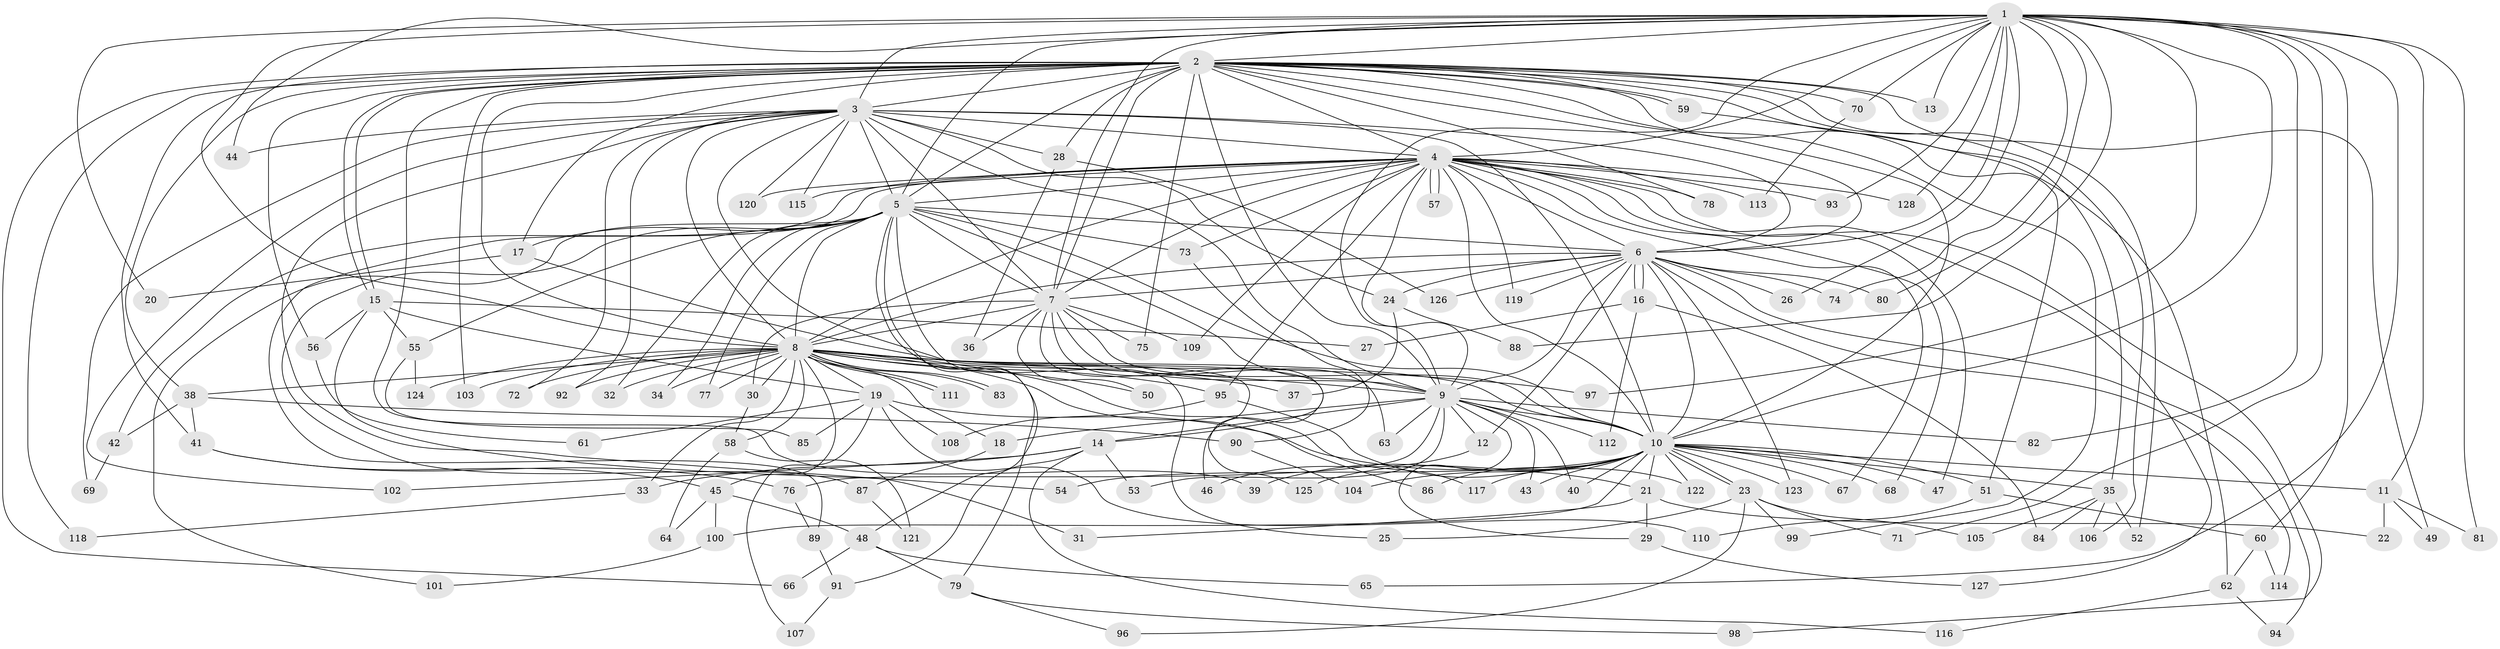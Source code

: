 // coarse degree distribution, {26: 0.018518518518518517, 31: 0.018518518518518517, 21: 0.009259259259259259, 27: 0.009259259259259259, 20: 0.027777777777777776, 19: 0.009259259259259259, 5: 0.05555555555555555, 3: 0.12037037037037036, 2: 0.6203703703703703, 9: 0.009259259259259259, 4: 0.08333333333333333, 8: 0.009259259259259259, 7: 0.009259259259259259}
// Generated by graph-tools (version 1.1) at 2025/51/02/27/25 19:51:52]
// undirected, 128 vertices, 281 edges
graph export_dot {
graph [start="1"]
  node [color=gray90,style=filled];
  1;
  2;
  3;
  4;
  5;
  6;
  7;
  8;
  9;
  10;
  11;
  12;
  13;
  14;
  15;
  16;
  17;
  18;
  19;
  20;
  21;
  22;
  23;
  24;
  25;
  26;
  27;
  28;
  29;
  30;
  31;
  32;
  33;
  34;
  35;
  36;
  37;
  38;
  39;
  40;
  41;
  42;
  43;
  44;
  45;
  46;
  47;
  48;
  49;
  50;
  51;
  52;
  53;
  54;
  55;
  56;
  57;
  58;
  59;
  60;
  61;
  62;
  63;
  64;
  65;
  66;
  67;
  68;
  69;
  70;
  71;
  72;
  73;
  74;
  75;
  76;
  77;
  78;
  79;
  80;
  81;
  82;
  83;
  84;
  85;
  86;
  87;
  88;
  89;
  90;
  91;
  92;
  93;
  94;
  95;
  96;
  97;
  98;
  99;
  100;
  101;
  102;
  103;
  104;
  105;
  106;
  107;
  108;
  109;
  110;
  111;
  112;
  113;
  114;
  115;
  116;
  117;
  118;
  119;
  120;
  121;
  122;
  123;
  124;
  125;
  126;
  127;
  128;
  1 -- 2;
  1 -- 3;
  1 -- 4;
  1 -- 5;
  1 -- 6;
  1 -- 7;
  1 -- 8;
  1 -- 9;
  1 -- 10;
  1 -- 11;
  1 -- 13;
  1 -- 20;
  1 -- 26;
  1 -- 44;
  1 -- 60;
  1 -- 65;
  1 -- 70;
  1 -- 71;
  1 -- 74;
  1 -- 80;
  1 -- 81;
  1 -- 82;
  1 -- 88;
  1 -- 93;
  1 -- 97;
  1 -- 128;
  2 -- 3;
  2 -- 4;
  2 -- 5;
  2 -- 6;
  2 -- 7;
  2 -- 8;
  2 -- 9;
  2 -- 10;
  2 -- 13;
  2 -- 15;
  2 -- 15;
  2 -- 17;
  2 -- 28;
  2 -- 35;
  2 -- 38;
  2 -- 39;
  2 -- 41;
  2 -- 49;
  2 -- 51;
  2 -- 52;
  2 -- 56;
  2 -- 59;
  2 -- 59;
  2 -- 66;
  2 -- 70;
  2 -- 75;
  2 -- 78;
  2 -- 99;
  2 -- 103;
  2 -- 106;
  2 -- 118;
  3 -- 4;
  3 -- 5;
  3 -- 6;
  3 -- 7;
  3 -- 8;
  3 -- 9;
  3 -- 10;
  3 -- 24;
  3 -- 28;
  3 -- 44;
  3 -- 46;
  3 -- 54;
  3 -- 69;
  3 -- 72;
  3 -- 92;
  3 -- 102;
  3 -- 115;
  3 -- 120;
  4 -- 5;
  4 -- 6;
  4 -- 7;
  4 -- 8;
  4 -- 9;
  4 -- 10;
  4 -- 42;
  4 -- 47;
  4 -- 57;
  4 -- 57;
  4 -- 67;
  4 -- 68;
  4 -- 73;
  4 -- 78;
  4 -- 89;
  4 -- 93;
  4 -- 95;
  4 -- 98;
  4 -- 109;
  4 -- 113;
  4 -- 115;
  4 -- 119;
  4 -- 120;
  4 -- 127;
  4 -- 128;
  5 -- 6;
  5 -- 7;
  5 -- 8;
  5 -- 9;
  5 -- 10;
  5 -- 17;
  5 -- 25;
  5 -- 32;
  5 -- 34;
  5 -- 48;
  5 -- 55;
  5 -- 73;
  5 -- 77;
  5 -- 79;
  5 -- 87;
  5 -- 101;
  6 -- 7;
  6 -- 8;
  6 -- 9;
  6 -- 10;
  6 -- 12;
  6 -- 16;
  6 -- 16;
  6 -- 24;
  6 -- 26;
  6 -- 74;
  6 -- 80;
  6 -- 94;
  6 -- 114;
  6 -- 119;
  6 -- 123;
  6 -- 126;
  7 -- 8;
  7 -- 9;
  7 -- 10;
  7 -- 14;
  7 -- 30;
  7 -- 36;
  7 -- 50;
  7 -- 63;
  7 -- 75;
  7 -- 109;
  8 -- 9;
  8 -- 10;
  8 -- 18;
  8 -- 19;
  8 -- 30;
  8 -- 32;
  8 -- 33;
  8 -- 34;
  8 -- 37;
  8 -- 38;
  8 -- 45;
  8 -- 50;
  8 -- 58;
  8 -- 72;
  8 -- 77;
  8 -- 83;
  8 -- 83;
  8 -- 86;
  8 -- 92;
  8 -- 95;
  8 -- 97;
  8 -- 103;
  8 -- 111;
  8 -- 111;
  8 -- 117;
  8 -- 124;
  9 -- 10;
  9 -- 12;
  9 -- 14;
  9 -- 18;
  9 -- 29;
  9 -- 40;
  9 -- 43;
  9 -- 53;
  9 -- 63;
  9 -- 76;
  9 -- 82;
  9 -- 112;
  10 -- 11;
  10 -- 21;
  10 -- 23;
  10 -- 23;
  10 -- 35;
  10 -- 39;
  10 -- 40;
  10 -- 43;
  10 -- 47;
  10 -- 51;
  10 -- 54;
  10 -- 67;
  10 -- 68;
  10 -- 86;
  10 -- 100;
  10 -- 104;
  10 -- 117;
  10 -- 122;
  10 -- 123;
  10 -- 125;
  11 -- 22;
  11 -- 49;
  11 -- 81;
  12 -- 46;
  14 -- 33;
  14 -- 53;
  14 -- 91;
  14 -- 102;
  14 -- 116;
  15 -- 19;
  15 -- 27;
  15 -- 31;
  15 -- 55;
  15 -- 56;
  16 -- 27;
  16 -- 84;
  16 -- 112;
  17 -- 20;
  17 -- 125;
  18 -- 87;
  19 -- 21;
  19 -- 61;
  19 -- 85;
  19 -- 107;
  19 -- 108;
  19 -- 110;
  21 -- 22;
  21 -- 29;
  21 -- 31;
  23 -- 25;
  23 -- 71;
  23 -- 96;
  23 -- 99;
  23 -- 105;
  24 -- 37;
  24 -- 88;
  28 -- 36;
  28 -- 126;
  29 -- 127;
  30 -- 58;
  33 -- 118;
  35 -- 52;
  35 -- 84;
  35 -- 105;
  35 -- 106;
  38 -- 41;
  38 -- 42;
  38 -- 90;
  41 -- 45;
  41 -- 76;
  42 -- 69;
  45 -- 48;
  45 -- 64;
  45 -- 100;
  48 -- 65;
  48 -- 66;
  48 -- 79;
  51 -- 60;
  51 -- 110;
  55 -- 85;
  55 -- 124;
  56 -- 61;
  58 -- 64;
  58 -- 121;
  59 -- 62;
  60 -- 62;
  60 -- 114;
  62 -- 94;
  62 -- 116;
  70 -- 113;
  73 -- 90;
  76 -- 89;
  79 -- 96;
  79 -- 98;
  87 -- 121;
  89 -- 91;
  90 -- 104;
  91 -- 107;
  95 -- 108;
  95 -- 122;
  100 -- 101;
}
